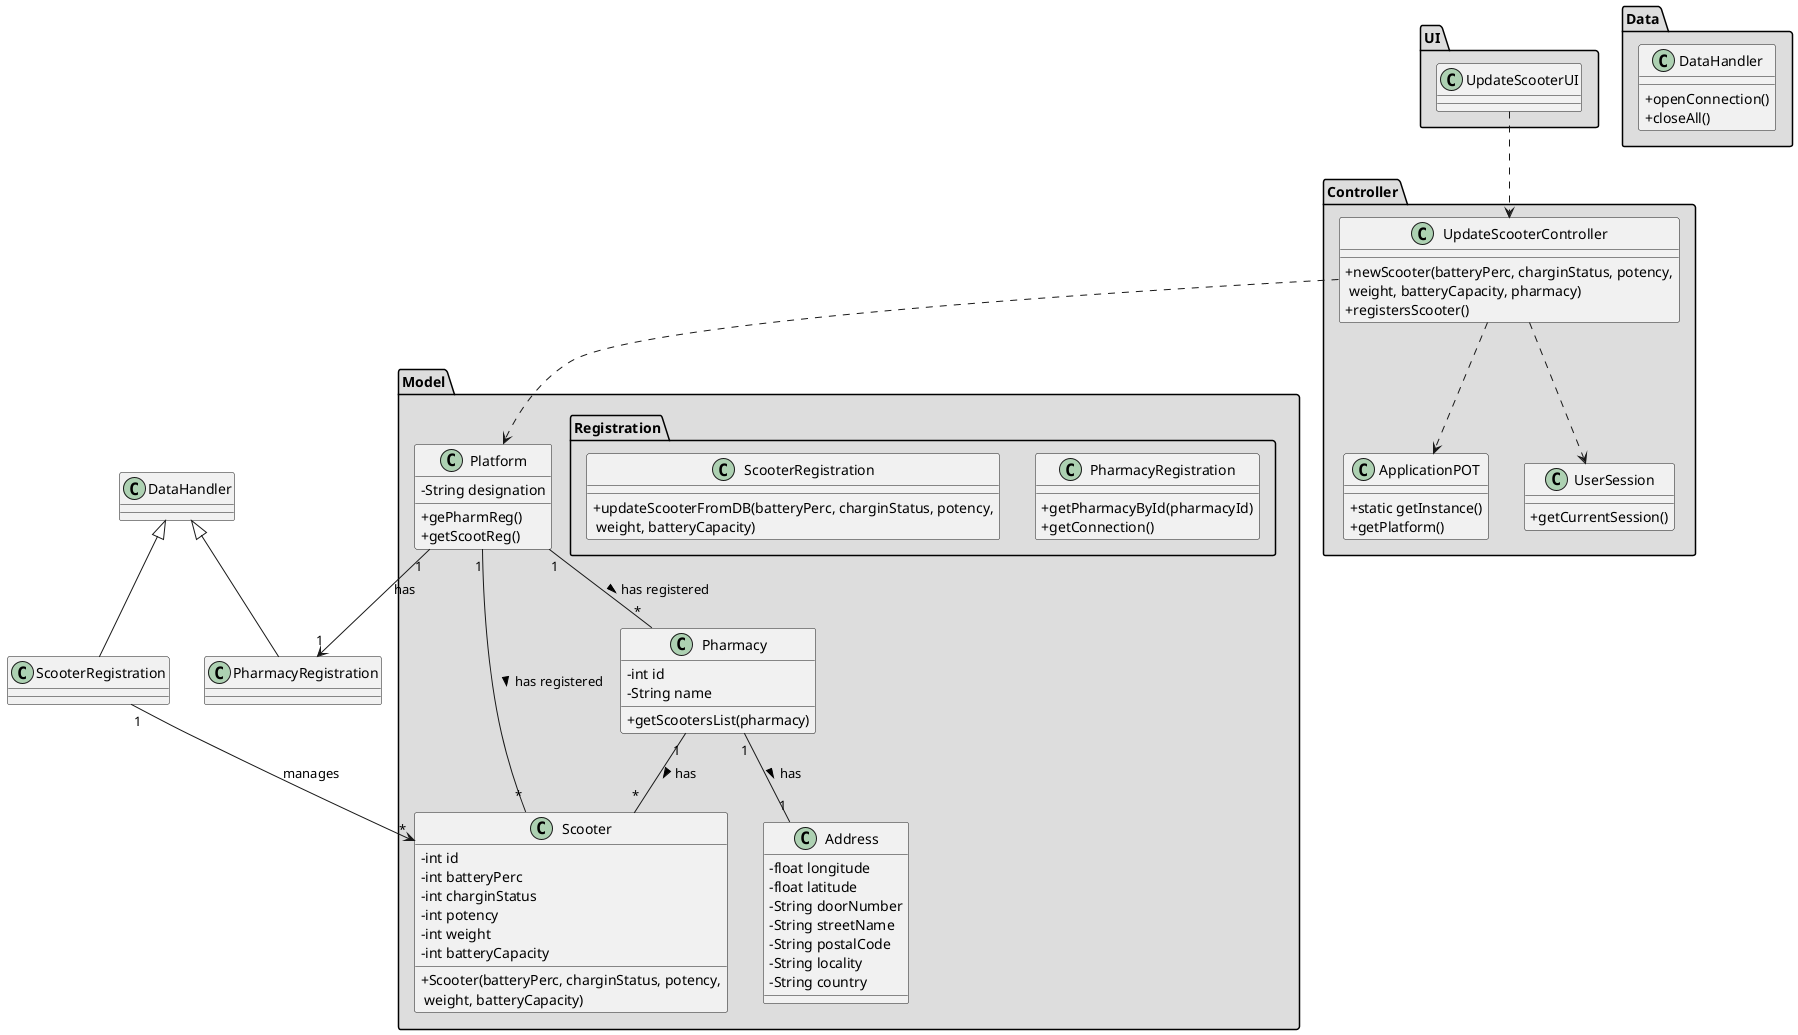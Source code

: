 @startuml
skinparam classAttributeIconSize 0

package "UI" #DDDDDD {
class UpdateScooterUI{

}
}


package "Controller" #DDDDDD {
class UpdateScooterController{
+newScooter(batteryPerc, charginStatus, potency,\n weight, batteryCapacity, pharmacy)
+registersScooter()
}

class ApplicationPOT
{
  +static getInstance()
  +getPlatform()
}

class UserSession
{
  +getCurrentSession()
}
}


package "Model" #DDDDDD {
class Platform {
  -String designation
  +gePharmReg()
  +getScootReg()
}
package "Registration" #DDDDDD {
 class PharmacyRegistration{
     +getPharmacyById(pharmacyId)
     +getConnection()
 }

 class ScooterRegistration{
      +updateScooterFromDB(batteryPerc, charginStatus, potency,\n weight, batteryCapacity)
  }
 }
}

package "Model" #DDDDDD {
class Scooter{
  -int id
  -int batteryPerc
  -int charginStatus
  -int potency
  -int weight
  -int batteryCapacity
  +Scooter(batteryPerc, charginStatus, potency,\n weight, batteryCapacity)
}

class Address{
  -float longitude
  -float latitude
  -String doorNumber
  -String streetName
  -String postalCode
  -String locality
  -String country
}

class Pharmacy {
  -int id
  -String name
  +getScootersList(pharmacy)
}

}


package "Data" #DDDDDD {
class DataHandler{
    +openConnection()
    +closeAll()
}
}

class PharmacyRegistration extends DataHandler
class ScooterRegistration extends DataHandler

UpdateScooterUI ..> UpdateScooterController
UpdateScooterController ..> Platform
UpdateScooterController ..> ApplicationPOT
UpdateScooterController ..> UserSession
Platform "1" --> "1" PharmacyRegistration : has
ScooterRegistration "1" --> "*" Scooter : manages

Platform "1" -- "*" Pharmacy : has registered >
Platform "1" -- "*" Scooter : has registered >

Pharmacy "1" -- "*" Scooter : has >
Pharmacy "1" -- "1" Address : has >

@enduml